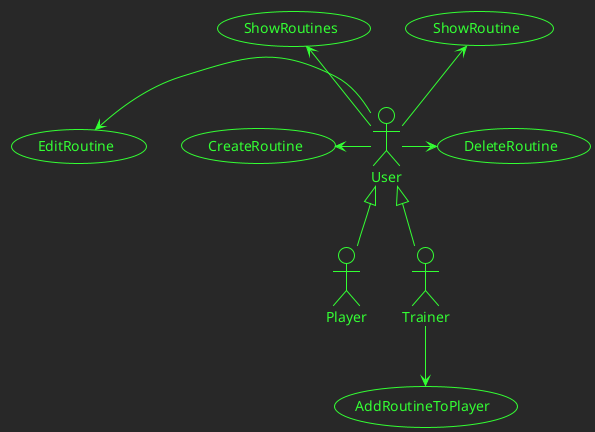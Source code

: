 @startuml publication

!theme crt-green

usecase CreateRoutine as CR
usecase EditRoutine as ER
usecase ShowRoutine as SR
usecase ShowRoutines as SS
usecase DeleteRoutine as DE
usecase AddRoutineToPlayer as AR

actor User as U
actor Player as P
actor Trainer as T

U <|-- P
U <|-- T

U -left-> CR
U -left-> ER
U -up-> SR
U -up-> SS
U -right-> DE
T -down-> AR

@enduml